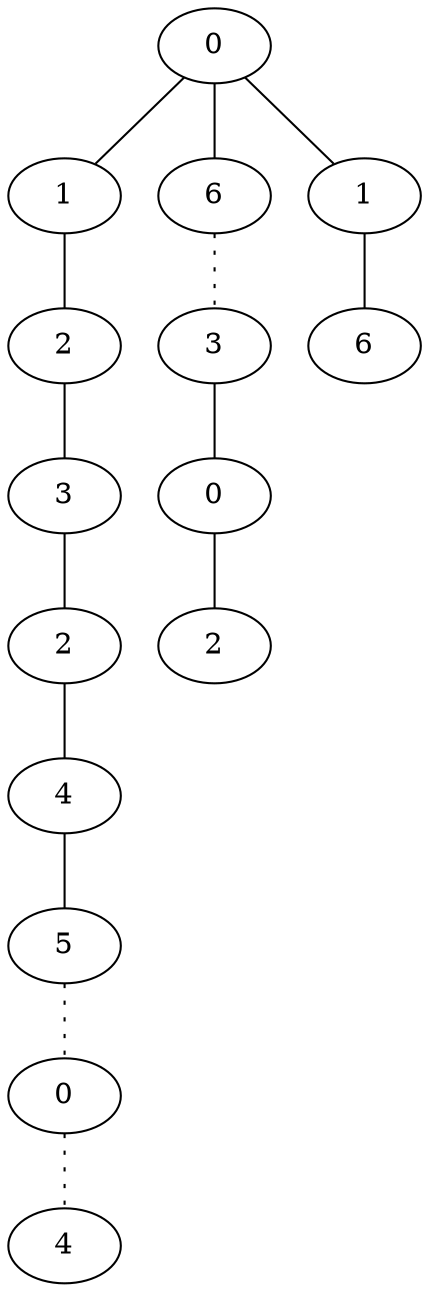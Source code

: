 graph {
a0[label=0];
a1[label=1];
a2[label=2];
a3[label=3];
a4[label=2];
a5[label=4];
a6[label=5];
a7[label=0];
a8[label=4];
a9[label=6];
a10[label=3];
a11[label=0];
a12[label=2];
a13[label=1];
a14[label=6];
a0 -- a1;
a0 -- a9;
a0 -- a13;
a1 -- a2;
a2 -- a3;
a3 -- a4;
a4 -- a5;
a5 -- a6;
a6 -- a7 [style=dotted];
a7 -- a8 [style=dotted];
a9 -- a10 [style=dotted];
a10 -- a11;
a11 -- a12;
a13 -- a14;
}
